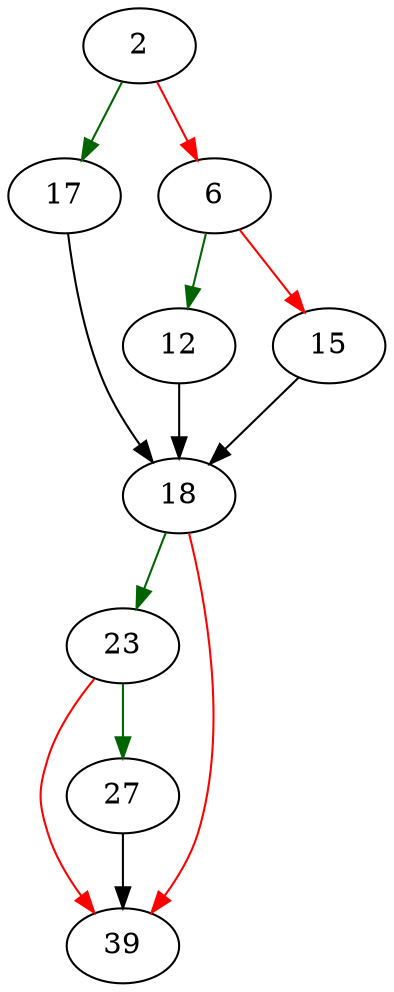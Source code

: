 strict digraph "str_days" {
	// Node definitions.
	2 [entry=true];
	17;
	6;
	12;
	15;
	18;
	23;
	39;
	27;

	// Edge definitions.
	2 -> 17 [
		color=darkgreen
		cond=true
	];
	2 -> 6 [
		color=red
		cond=false
	];
	17 -> 18;
	6 -> 12 [
		color=darkgreen
		cond=true
	];
	6 -> 15 [
		color=red
		cond=false
	];
	12 -> 18;
	15 -> 18;
	18 -> 23 [
		color=darkgreen
		cond=true
	];
	18 -> 39 [
		color=red
		cond=false
	];
	23 -> 39 [
		color=red
		cond=false
	];
	23 -> 27 [
		color=darkgreen
		cond=true
	];
	27 -> 39;
}